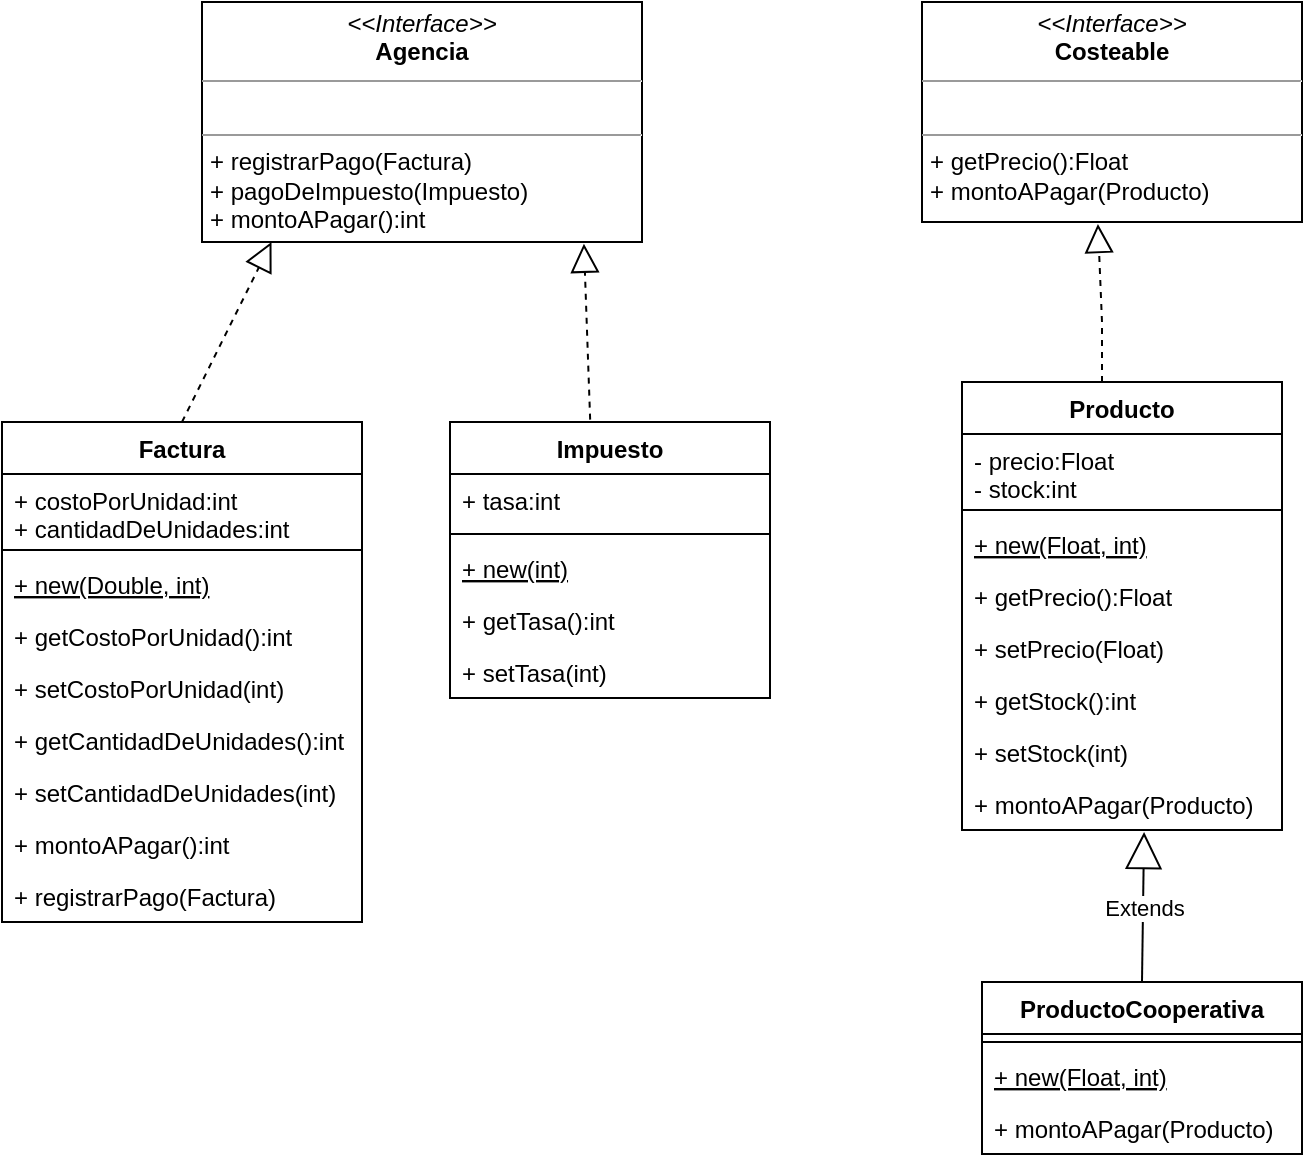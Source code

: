 <mxfile version="20.3.2" type="github">
  <diagram id="C5RBs43oDa-KdzZeNtuy" name="Page-1">
    <mxGraphModel dx="868" dy="450" grid="1" gridSize="10" guides="1" tooltips="1" connect="1" arrows="1" fold="1" page="1" pageScale="1" pageWidth="827" pageHeight="1169" math="0" shadow="0">
      <root>
        <mxCell id="WIyWlLk6GJQsqaUBKTNV-0" />
        <mxCell id="WIyWlLk6GJQsqaUBKTNV-1" parent="WIyWlLk6GJQsqaUBKTNV-0" />
        <mxCell id="ZSQ7LQ-eDz2OPc5gFVK6-9" value="Producto" style="swimlane;fontStyle=1;align=center;verticalAlign=top;childLayout=stackLayout;horizontal=1;startSize=26;horizontalStack=0;resizeParent=1;resizeParentMax=0;resizeLast=0;collapsible=1;marginBottom=0;" parent="WIyWlLk6GJQsqaUBKTNV-1" vertex="1">
          <mxGeometry x="510" y="200" width="160" height="224" as="geometry" />
        </mxCell>
        <mxCell id="ZSQ7LQ-eDz2OPc5gFVK6-10" value="- precio:Float&#xa;- stock:int" style="text;strokeColor=none;fillColor=none;align=left;verticalAlign=top;spacingLeft=4;spacingRight=4;overflow=hidden;rotatable=0;points=[[0,0.5],[1,0.5]];portConstraint=eastwest;" parent="ZSQ7LQ-eDz2OPc5gFVK6-9" vertex="1">
          <mxGeometry y="26" width="160" height="34" as="geometry" />
        </mxCell>
        <mxCell id="ZSQ7LQ-eDz2OPc5gFVK6-11" value="" style="line;strokeWidth=1;fillColor=none;align=left;verticalAlign=middle;spacingTop=-1;spacingLeft=3;spacingRight=3;rotatable=0;labelPosition=right;points=[];portConstraint=eastwest;strokeColor=inherit;" parent="ZSQ7LQ-eDz2OPc5gFVK6-9" vertex="1">
          <mxGeometry y="60" width="160" height="8" as="geometry" />
        </mxCell>
        <mxCell id="ZSQ7LQ-eDz2OPc5gFVK6-12" value="+ new(Float, int)" style="text;strokeColor=none;fillColor=none;align=left;verticalAlign=top;spacingLeft=4;spacingRight=4;overflow=hidden;rotatable=0;points=[[0,0.5],[1,0.5]];portConstraint=eastwest;fontStyle=4" parent="ZSQ7LQ-eDz2OPc5gFVK6-9" vertex="1">
          <mxGeometry y="68" width="160" height="26" as="geometry" />
        </mxCell>
        <mxCell id="ZSQ7LQ-eDz2OPc5gFVK6-17" value="+ getPrecio():Float" style="text;strokeColor=none;fillColor=none;align=left;verticalAlign=top;spacingLeft=4;spacingRight=4;overflow=hidden;rotatable=0;points=[[0,0.5],[1,0.5]];portConstraint=eastwest;fontStyle=0" parent="ZSQ7LQ-eDz2OPc5gFVK6-9" vertex="1">
          <mxGeometry y="94" width="160" height="26" as="geometry" />
        </mxCell>
        <mxCell id="ZSQ7LQ-eDz2OPc5gFVK6-18" value="+ setPrecio(Float)" style="text;strokeColor=none;fillColor=none;align=left;verticalAlign=top;spacingLeft=4;spacingRight=4;overflow=hidden;rotatable=0;points=[[0,0.5],[1,0.5]];portConstraint=eastwest;fontStyle=0" parent="ZSQ7LQ-eDz2OPc5gFVK6-9" vertex="1">
          <mxGeometry y="120" width="160" height="26" as="geometry" />
        </mxCell>
        <mxCell id="ZSQ7LQ-eDz2OPc5gFVK6-19" value="+ getStock():int" style="text;strokeColor=none;fillColor=none;align=left;verticalAlign=top;spacingLeft=4;spacingRight=4;overflow=hidden;rotatable=0;points=[[0,0.5],[1,0.5]];portConstraint=eastwest;fontStyle=0" parent="ZSQ7LQ-eDz2OPc5gFVK6-9" vertex="1">
          <mxGeometry y="146" width="160" height="26" as="geometry" />
        </mxCell>
        <mxCell id="ZSQ7LQ-eDz2OPc5gFVK6-20" value="+ setStock(int)" style="text;strokeColor=none;fillColor=none;align=left;verticalAlign=top;spacingLeft=4;spacingRight=4;overflow=hidden;rotatable=0;points=[[0,0.5],[1,0.5]];portConstraint=eastwest;fontStyle=0" parent="ZSQ7LQ-eDz2OPc5gFVK6-9" vertex="1">
          <mxGeometry y="172" width="160" height="26" as="geometry" />
        </mxCell>
        <mxCell id="XG195wpEZH1MZy-vI4nw-0" value="+ montoAPagar(Producto)" style="text;strokeColor=none;fillColor=none;align=left;verticalAlign=top;spacingLeft=4;spacingRight=4;overflow=hidden;rotatable=0;points=[[0,0.5],[1,0.5]];portConstraint=eastwest;fontStyle=0" parent="ZSQ7LQ-eDz2OPc5gFVK6-9" vertex="1">
          <mxGeometry y="198" width="160" height="26" as="geometry" />
        </mxCell>
        <mxCell id="ZSQ7LQ-eDz2OPc5gFVK6-21" value="ProductoCooperativa" style="swimlane;fontStyle=1;align=center;verticalAlign=top;childLayout=stackLayout;horizontal=1;startSize=26;horizontalStack=0;resizeParent=1;resizeParentMax=0;resizeLast=0;collapsible=1;marginBottom=0;" parent="WIyWlLk6GJQsqaUBKTNV-1" vertex="1">
          <mxGeometry x="520" y="500" width="160" height="86" as="geometry" />
        </mxCell>
        <mxCell id="ZSQ7LQ-eDz2OPc5gFVK6-23" value="" style="line;strokeWidth=1;fillColor=none;align=left;verticalAlign=middle;spacingTop=-1;spacingLeft=3;spacingRight=3;rotatable=0;labelPosition=right;points=[];portConstraint=eastwest;strokeColor=inherit;" parent="ZSQ7LQ-eDz2OPc5gFVK6-21" vertex="1">
          <mxGeometry y="26" width="160" height="8" as="geometry" />
        </mxCell>
        <mxCell id="ZSQ7LQ-eDz2OPc5gFVK6-24" value="+ new(Float, int)" style="text;strokeColor=none;fillColor=none;align=left;verticalAlign=top;spacingLeft=4;spacingRight=4;overflow=hidden;rotatable=0;points=[[0,0.5],[1,0.5]];portConstraint=eastwest;fontStyle=4" parent="ZSQ7LQ-eDz2OPc5gFVK6-21" vertex="1">
          <mxGeometry y="34" width="160" height="26" as="geometry" />
        </mxCell>
        <mxCell id="t9Y2MMWQUt_8ENsa5BbX-11" value="+ montoAPagar(Producto)" style="text;strokeColor=none;fillColor=none;align=left;verticalAlign=top;spacingLeft=4;spacingRight=4;overflow=hidden;rotatable=0;points=[[0,0.5],[1,0.5]];portConstraint=eastwest;fontStyle=0" vertex="1" parent="ZSQ7LQ-eDz2OPc5gFVK6-21">
          <mxGeometry y="60" width="160" height="26" as="geometry" />
        </mxCell>
        <mxCell id="ZSQ7LQ-eDz2OPc5gFVK6-29" value="Extends" style="endArrow=block;endSize=16;endFill=0;html=1;rounded=0;exitX=0.5;exitY=0;exitDx=0;exitDy=0;exitPerimeter=0;entryX=0.569;entryY=1.038;entryDx=0;entryDy=0;entryPerimeter=0;" parent="WIyWlLk6GJQsqaUBKTNV-1" source="ZSQ7LQ-eDz2OPc5gFVK6-21" edge="1" target="XG195wpEZH1MZy-vI4nw-0">
          <mxGeometry width="160" relative="1" as="geometry">
            <mxPoint x="730" y="338" as="sourcePoint" />
            <mxPoint x="720" y="264" as="targetPoint" />
          </mxGeometry>
        </mxCell>
        <mxCell id="XG195wpEZH1MZy-vI4nw-2" value="&lt;p style=&quot;margin:0px;margin-top:4px;text-align:center;&quot;&gt;&lt;i&gt;&amp;lt;&amp;lt;Interface&amp;gt;&amp;gt;&lt;/i&gt;&lt;br&gt;&lt;b&gt;Agencia&lt;/b&gt;&lt;/p&gt;&lt;hr size=&quot;1&quot;&gt;&lt;p style=&quot;margin:0px;margin-left:4px;&quot;&gt;&lt;br&gt;&lt;/p&gt;&lt;hr size=&quot;1&quot;&gt;&lt;p style=&quot;margin:0px;margin-left:4px;&quot;&gt;+ registrarPago(Factura)&lt;/p&gt;&lt;p style=&quot;margin:0px;margin-left:4px;&quot;&gt;+ pagoDeImpuesto(Impuesto)&lt;/p&gt;&lt;p style=&quot;margin:0px;margin-left:4px;&quot;&gt;+ montoAPagar():int&lt;br&gt;&lt;br&gt;&lt;/p&gt;" style="verticalAlign=top;align=left;overflow=fill;fontSize=12;fontFamily=Helvetica;html=1;" parent="WIyWlLk6GJQsqaUBKTNV-1" vertex="1">
          <mxGeometry x="130" y="10" width="220" height="120" as="geometry" />
        </mxCell>
        <mxCell id="XG195wpEZH1MZy-vI4nw-3" value="Factura" style="swimlane;fontStyle=1;align=center;verticalAlign=top;childLayout=stackLayout;horizontal=1;startSize=26;horizontalStack=0;resizeParent=1;resizeParentMax=0;resizeLast=0;collapsible=1;marginBottom=0;" parent="WIyWlLk6GJQsqaUBKTNV-1" vertex="1">
          <mxGeometry x="30" y="220" width="180" height="250" as="geometry" />
        </mxCell>
        <mxCell id="XG195wpEZH1MZy-vI4nw-4" value="+ costoPorUnidad:int&#xa;+ cantidadDeUnidades:int&#xa;" style="text;strokeColor=none;fillColor=none;align=left;verticalAlign=top;spacingLeft=4;spacingRight=4;overflow=hidden;rotatable=0;points=[[0,0.5],[1,0.5]];portConstraint=eastwest;" parent="XG195wpEZH1MZy-vI4nw-3" vertex="1">
          <mxGeometry y="26" width="180" height="34" as="geometry" />
        </mxCell>
        <mxCell id="XG195wpEZH1MZy-vI4nw-5" value="" style="line;strokeWidth=1;fillColor=none;align=left;verticalAlign=middle;spacingTop=-1;spacingLeft=3;spacingRight=3;rotatable=0;labelPosition=right;points=[];portConstraint=eastwest;strokeColor=inherit;" parent="XG195wpEZH1MZy-vI4nw-3" vertex="1">
          <mxGeometry y="60" width="180" height="8" as="geometry" />
        </mxCell>
        <mxCell id="XG195wpEZH1MZy-vI4nw-6" value="+ new(Double, int)" style="text;strokeColor=none;fillColor=none;align=left;verticalAlign=top;spacingLeft=4;spacingRight=4;overflow=hidden;rotatable=0;points=[[0,0.5],[1,0.5]];portConstraint=eastwest;fontStyle=4" parent="XG195wpEZH1MZy-vI4nw-3" vertex="1">
          <mxGeometry y="68" width="180" height="26" as="geometry" />
        </mxCell>
        <mxCell id="XG195wpEZH1MZy-vI4nw-7" value="+ getCostoPorUnidad():int&#xa;" style="text;strokeColor=none;fillColor=none;align=left;verticalAlign=top;spacingLeft=4;spacingRight=4;overflow=hidden;rotatable=0;points=[[0,0.5],[1,0.5]];portConstraint=eastwest;" parent="XG195wpEZH1MZy-vI4nw-3" vertex="1">
          <mxGeometry y="94" width="180" height="26" as="geometry" />
        </mxCell>
        <mxCell id="XG195wpEZH1MZy-vI4nw-8" value="+ setCostoPorUnidad(int)&#xa;" style="text;strokeColor=none;fillColor=none;align=left;verticalAlign=top;spacingLeft=4;spacingRight=4;overflow=hidden;rotatable=0;points=[[0,0.5],[1,0.5]];portConstraint=eastwest;" parent="XG195wpEZH1MZy-vI4nw-3" vertex="1">
          <mxGeometry y="120" width="180" height="26" as="geometry" />
        </mxCell>
        <mxCell id="XG195wpEZH1MZy-vI4nw-9" value="+ getCantidadDeUnidades():int&#xa;" style="text;strokeColor=none;fillColor=none;align=left;verticalAlign=top;spacingLeft=4;spacingRight=4;overflow=hidden;rotatable=0;points=[[0,0.5],[1,0.5]];portConstraint=eastwest;" parent="XG195wpEZH1MZy-vI4nw-3" vertex="1">
          <mxGeometry y="146" width="180" height="26" as="geometry" />
        </mxCell>
        <mxCell id="XG195wpEZH1MZy-vI4nw-10" value="+ setCantidadDeUnidades(int)&#xa;" style="text;strokeColor=none;fillColor=none;align=left;verticalAlign=top;spacingLeft=4;spacingRight=4;overflow=hidden;rotatable=0;points=[[0,0.5],[1,0.5]];portConstraint=eastwest;" parent="XG195wpEZH1MZy-vI4nw-3" vertex="1">
          <mxGeometry y="172" width="180" height="26" as="geometry" />
        </mxCell>
        <mxCell id="XG195wpEZH1MZy-vI4nw-11" value="+ montoAPagar():int" style="text;strokeColor=none;fillColor=none;align=left;verticalAlign=top;spacingLeft=4;spacingRight=4;overflow=hidden;rotatable=0;points=[[0,0.5],[1,0.5]];portConstraint=eastwest;" parent="XG195wpEZH1MZy-vI4nw-3" vertex="1">
          <mxGeometry y="198" width="180" height="26" as="geometry" />
        </mxCell>
        <mxCell id="t9Y2MMWQUt_8ENsa5BbX-1" value="+ registrarPago(Factura)" style="text;strokeColor=none;fillColor=none;align=left;verticalAlign=top;spacingLeft=4;spacingRight=4;overflow=hidden;rotatable=0;points=[[0,0.5],[1,0.5]];portConstraint=eastwest;" vertex="1" parent="XG195wpEZH1MZy-vI4nw-3">
          <mxGeometry y="224" width="180" height="26" as="geometry" />
        </mxCell>
        <mxCell id="XG195wpEZH1MZy-vI4nw-16" value="" style="endArrow=block;dashed=1;endFill=0;endSize=12;html=1;rounded=0;entryX=0.158;entryY=1;entryDx=0;entryDy=0;entryPerimeter=0;exitX=0.5;exitY=0;exitDx=0;exitDy=0;" parent="WIyWlLk6GJQsqaUBKTNV-1" source="XG195wpEZH1MZy-vI4nw-3" target="XG195wpEZH1MZy-vI4nw-2" edge="1">
          <mxGeometry width="160" relative="1" as="geometry">
            <mxPoint x="70" y="400" as="sourcePoint" />
            <mxPoint x="230" y="400" as="targetPoint" />
          </mxGeometry>
        </mxCell>
        <mxCell id="XG195wpEZH1MZy-vI4nw-17" value="" style="endArrow=block;dashed=1;endFill=0;endSize=12;html=1;rounded=0;exitX=0.588;exitY=-0.017;exitDx=0;exitDy=0;exitPerimeter=0;entryX=0.868;entryY=1.007;entryDx=0;entryDy=0;entryPerimeter=0;" parent="WIyWlLk6GJQsqaUBKTNV-1" target="XG195wpEZH1MZy-vI4nw-2" edge="1">
          <mxGeometry width="160" relative="1" as="geometry">
            <mxPoint x="324.08" y="218.81" as="sourcePoint" />
            <mxPoint x="324" y="160" as="targetPoint" />
          </mxGeometry>
        </mxCell>
        <mxCell id="t9Y2MMWQUt_8ENsa5BbX-3" value="Impuesto" style="swimlane;fontStyle=1;align=center;verticalAlign=top;childLayout=stackLayout;horizontal=1;startSize=26;horizontalStack=0;resizeParent=1;resizeParentMax=0;resizeLast=0;collapsible=1;marginBottom=0;" vertex="1" parent="WIyWlLk6GJQsqaUBKTNV-1">
          <mxGeometry x="254" y="220" width="160" height="138" as="geometry" />
        </mxCell>
        <mxCell id="t9Y2MMWQUt_8ENsa5BbX-4" value="+ tasa:int" style="text;strokeColor=none;fillColor=none;align=left;verticalAlign=top;spacingLeft=4;spacingRight=4;overflow=hidden;rotatable=0;points=[[0,0.5],[1,0.5]];portConstraint=eastwest;" vertex="1" parent="t9Y2MMWQUt_8ENsa5BbX-3">
          <mxGeometry y="26" width="160" height="26" as="geometry" />
        </mxCell>
        <mxCell id="t9Y2MMWQUt_8ENsa5BbX-5" value="" style="line;strokeWidth=1;fillColor=none;align=left;verticalAlign=middle;spacingTop=-1;spacingLeft=3;spacingRight=3;rotatable=0;labelPosition=right;points=[];portConstraint=eastwest;strokeColor=inherit;" vertex="1" parent="t9Y2MMWQUt_8ENsa5BbX-3">
          <mxGeometry y="52" width="160" height="8" as="geometry" />
        </mxCell>
        <mxCell id="t9Y2MMWQUt_8ENsa5BbX-6" value="+ new(int)" style="text;strokeColor=none;fillColor=none;align=left;verticalAlign=top;spacingLeft=4;spacingRight=4;overflow=hidden;rotatable=0;points=[[0,0.5],[1,0.5]];portConstraint=eastwest;fontStyle=4" vertex="1" parent="t9Y2MMWQUt_8ENsa5BbX-3">
          <mxGeometry y="60" width="160" height="26" as="geometry" />
        </mxCell>
        <mxCell id="t9Y2MMWQUt_8ENsa5BbX-7" value="+ getTasa():int" style="text;strokeColor=none;fillColor=none;align=left;verticalAlign=top;spacingLeft=4;spacingRight=4;overflow=hidden;rotatable=0;points=[[0,0.5],[1,0.5]];portConstraint=eastwest;" vertex="1" parent="t9Y2MMWQUt_8ENsa5BbX-3">
          <mxGeometry y="86" width="160" height="26" as="geometry" />
        </mxCell>
        <mxCell id="t9Y2MMWQUt_8ENsa5BbX-8" value="+ setTasa(int)" style="text;strokeColor=none;fillColor=none;align=left;verticalAlign=top;spacingLeft=4;spacingRight=4;overflow=hidden;rotatable=0;points=[[0,0.5],[1,0.5]];portConstraint=eastwest;" vertex="1" parent="t9Y2MMWQUt_8ENsa5BbX-3">
          <mxGeometry y="112" width="160" height="26" as="geometry" />
        </mxCell>
        <mxCell id="t9Y2MMWQUt_8ENsa5BbX-9" value="&lt;p style=&quot;margin:0px;margin-top:4px;text-align:center;&quot;&gt;&lt;i&gt;&amp;lt;&amp;lt;Interface&amp;gt;&amp;gt;&lt;/i&gt;&lt;br&gt;&lt;b&gt;Costeable&lt;/b&gt;&lt;/p&gt;&lt;hr size=&quot;1&quot;&gt;&lt;p style=&quot;margin:0px;margin-left:4px;&quot;&gt;&lt;br&gt;&lt;/p&gt;&lt;hr size=&quot;1&quot;&gt;&lt;p style=&quot;margin:0px;margin-left:4px;&quot;&gt;+ getPrecio():Float&lt;/p&gt;&lt;p style=&quot;margin:0px;margin-left:4px;&quot;&gt;+ montoAPagar(Producto)&lt;/p&gt;" style="verticalAlign=top;align=left;overflow=fill;fontSize=12;fontFamily=Helvetica;html=1;" vertex="1" parent="WIyWlLk6GJQsqaUBKTNV-1">
          <mxGeometry x="490" y="10" width="190" height="110" as="geometry" />
        </mxCell>
        <mxCell id="t9Y2MMWQUt_8ENsa5BbX-10" value="" style="endArrow=block;dashed=1;endFill=0;endSize=12;html=1;rounded=0;entryX=0.463;entryY=1.009;entryDx=0;entryDy=0;entryPerimeter=0;" edge="1" parent="WIyWlLk6GJQsqaUBKTNV-1" target="t9Y2MMWQUt_8ENsa5BbX-9">
          <mxGeometry width="160" relative="1" as="geometry">
            <mxPoint x="580" y="200" as="sourcePoint" />
            <mxPoint x="530" y="130" as="targetPoint" />
            <Array as="points">
              <mxPoint x="580" y="170" />
            </Array>
          </mxGeometry>
        </mxCell>
      </root>
    </mxGraphModel>
  </diagram>
</mxfile>
